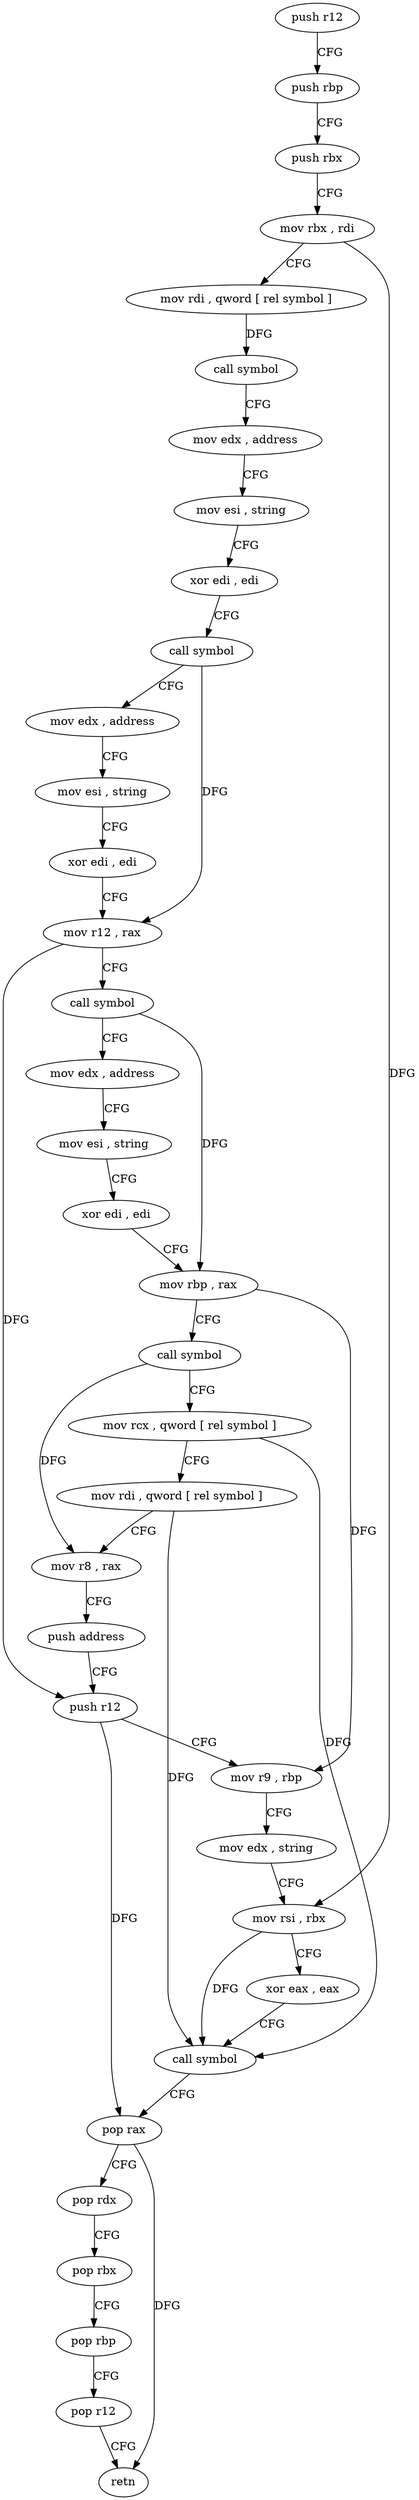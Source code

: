 digraph "func" {
"4262992" [label = "push r12" ]
"4262994" [label = "push rbp" ]
"4262995" [label = "push rbx" ]
"4262996" [label = "mov rbx , rdi" ]
"4262999" [label = "mov rdi , qword [ rel symbol ]" ]
"4263006" [label = "call symbol" ]
"4263011" [label = "mov edx , address" ]
"4263016" [label = "mov esi , string" ]
"4263021" [label = "xor edi , edi" ]
"4263023" [label = "call symbol" ]
"4263028" [label = "mov edx , address" ]
"4263033" [label = "mov esi , string" ]
"4263038" [label = "xor edi , edi" ]
"4263040" [label = "mov r12 , rax" ]
"4263043" [label = "call symbol" ]
"4263048" [label = "mov edx , address" ]
"4263053" [label = "mov esi , string" ]
"4263058" [label = "xor edi , edi" ]
"4263060" [label = "mov rbp , rax" ]
"4263063" [label = "call symbol" ]
"4263068" [label = "mov rcx , qword [ rel symbol ]" ]
"4263075" [label = "mov rdi , qword [ rel symbol ]" ]
"4263082" [label = "mov r8 , rax" ]
"4263085" [label = "push address" ]
"4263087" [label = "push r12" ]
"4263089" [label = "mov r9 , rbp" ]
"4263092" [label = "mov edx , string" ]
"4263097" [label = "mov rsi , rbx" ]
"4263100" [label = "xor eax , eax" ]
"4263102" [label = "call symbol" ]
"4263107" [label = "pop rax" ]
"4263108" [label = "pop rdx" ]
"4263109" [label = "pop rbx" ]
"4263110" [label = "pop rbp" ]
"4263111" [label = "pop r12" ]
"4263113" [label = "retn" ]
"4262992" -> "4262994" [ label = "CFG" ]
"4262994" -> "4262995" [ label = "CFG" ]
"4262995" -> "4262996" [ label = "CFG" ]
"4262996" -> "4262999" [ label = "CFG" ]
"4262996" -> "4263097" [ label = "DFG" ]
"4262999" -> "4263006" [ label = "DFG" ]
"4263006" -> "4263011" [ label = "CFG" ]
"4263011" -> "4263016" [ label = "CFG" ]
"4263016" -> "4263021" [ label = "CFG" ]
"4263021" -> "4263023" [ label = "CFG" ]
"4263023" -> "4263028" [ label = "CFG" ]
"4263023" -> "4263040" [ label = "DFG" ]
"4263028" -> "4263033" [ label = "CFG" ]
"4263033" -> "4263038" [ label = "CFG" ]
"4263038" -> "4263040" [ label = "CFG" ]
"4263040" -> "4263043" [ label = "CFG" ]
"4263040" -> "4263087" [ label = "DFG" ]
"4263043" -> "4263048" [ label = "CFG" ]
"4263043" -> "4263060" [ label = "DFG" ]
"4263048" -> "4263053" [ label = "CFG" ]
"4263053" -> "4263058" [ label = "CFG" ]
"4263058" -> "4263060" [ label = "CFG" ]
"4263060" -> "4263063" [ label = "CFG" ]
"4263060" -> "4263089" [ label = "DFG" ]
"4263063" -> "4263068" [ label = "CFG" ]
"4263063" -> "4263082" [ label = "DFG" ]
"4263068" -> "4263075" [ label = "CFG" ]
"4263068" -> "4263102" [ label = "DFG" ]
"4263075" -> "4263082" [ label = "CFG" ]
"4263075" -> "4263102" [ label = "DFG" ]
"4263082" -> "4263085" [ label = "CFG" ]
"4263085" -> "4263087" [ label = "CFG" ]
"4263087" -> "4263089" [ label = "CFG" ]
"4263087" -> "4263107" [ label = "DFG" ]
"4263089" -> "4263092" [ label = "CFG" ]
"4263092" -> "4263097" [ label = "CFG" ]
"4263097" -> "4263100" [ label = "CFG" ]
"4263097" -> "4263102" [ label = "DFG" ]
"4263100" -> "4263102" [ label = "CFG" ]
"4263102" -> "4263107" [ label = "CFG" ]
"4263107" -> "4263108" [ label = "CFG" ]
"4263107" -> "4263113" [ label = "DFG" ]
"4263108" -> "4263109" [ label = "CFG" ]
"4263109" -> "4263110" [ label = "CFG" ]
"4263110" -> "4263111" [ label = "CFG" ]
"4263111" -> "4263113" [ label = "CFG" ]
}
